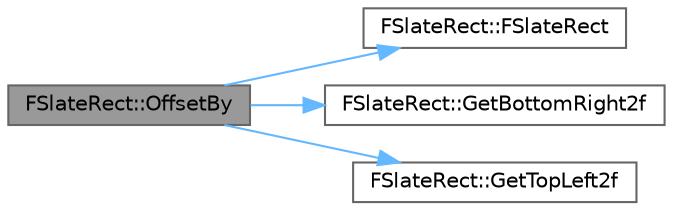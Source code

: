 digraph "FSlateRect::OffsetBy"
{
 // INTERACTIVE_SVG=YES
 // LATEX_PDF_SIZE
  bgcolor="transparent";
  edge [fontname=Helvetica,fontsize=10,labelfontname=Helvetica,labelfontsize=10];
  node [fontname=Helvetica,fontsize=10,shape=box,height=0.2,width=0.4];
  rankdir="LR";
  Node1 [id="Node000001",label="FSlateRect::OffsetBy",height=0.2,width=0.4,color="gray40", fillcolor="grey60", style="filled", fontcolor="black",tooltip="Return a rectangle that is offset by the amount specified ."];
  Node1 -> Node2 [id="edge1_Node000001_Node000002",color="steelblue1",style="solid",tooltip=" "];
  Node2 [id="Node000002",label="FSlateRect::FSlateRect",height=0.2,width=0.4,color="grey40", fillcolor="white", style="filled",URL="$db/d16/classFSlateRect.html#aa10d9c7982350536245c36532b41a7fa",tooltip=" "];
  Node1 -> Node3 [id="edge2_Node000001_Node000003",color="steelblue1",style="solid",tooltip=" "];
  Node3 [id="Node000003",label="FSlateRect::GetBottomRight2f",height=0.2,width=0.4,color="grey40", fillcolor="white", style="filled",URL="$db/d16/classFSlateRect.html#a2ec7bd67ef574d885f7c08636e3838fb",tooltip=" "];
  Node1 -> Node4 [id="edge3_Node000001_Node000004",color="steelblue1",style="solid",tooltip=" "];
  Node4 [id="Node000004",label="FSlateRect::GetTopLeft2f",height=0.2,width=0.4,color="grey40", fillcolor="white", style="filled",URL="$db/d16/classFSlateRect.html#a0a029deeae365c9901db6d4f8fd79b71",tooltip=" "];
}
